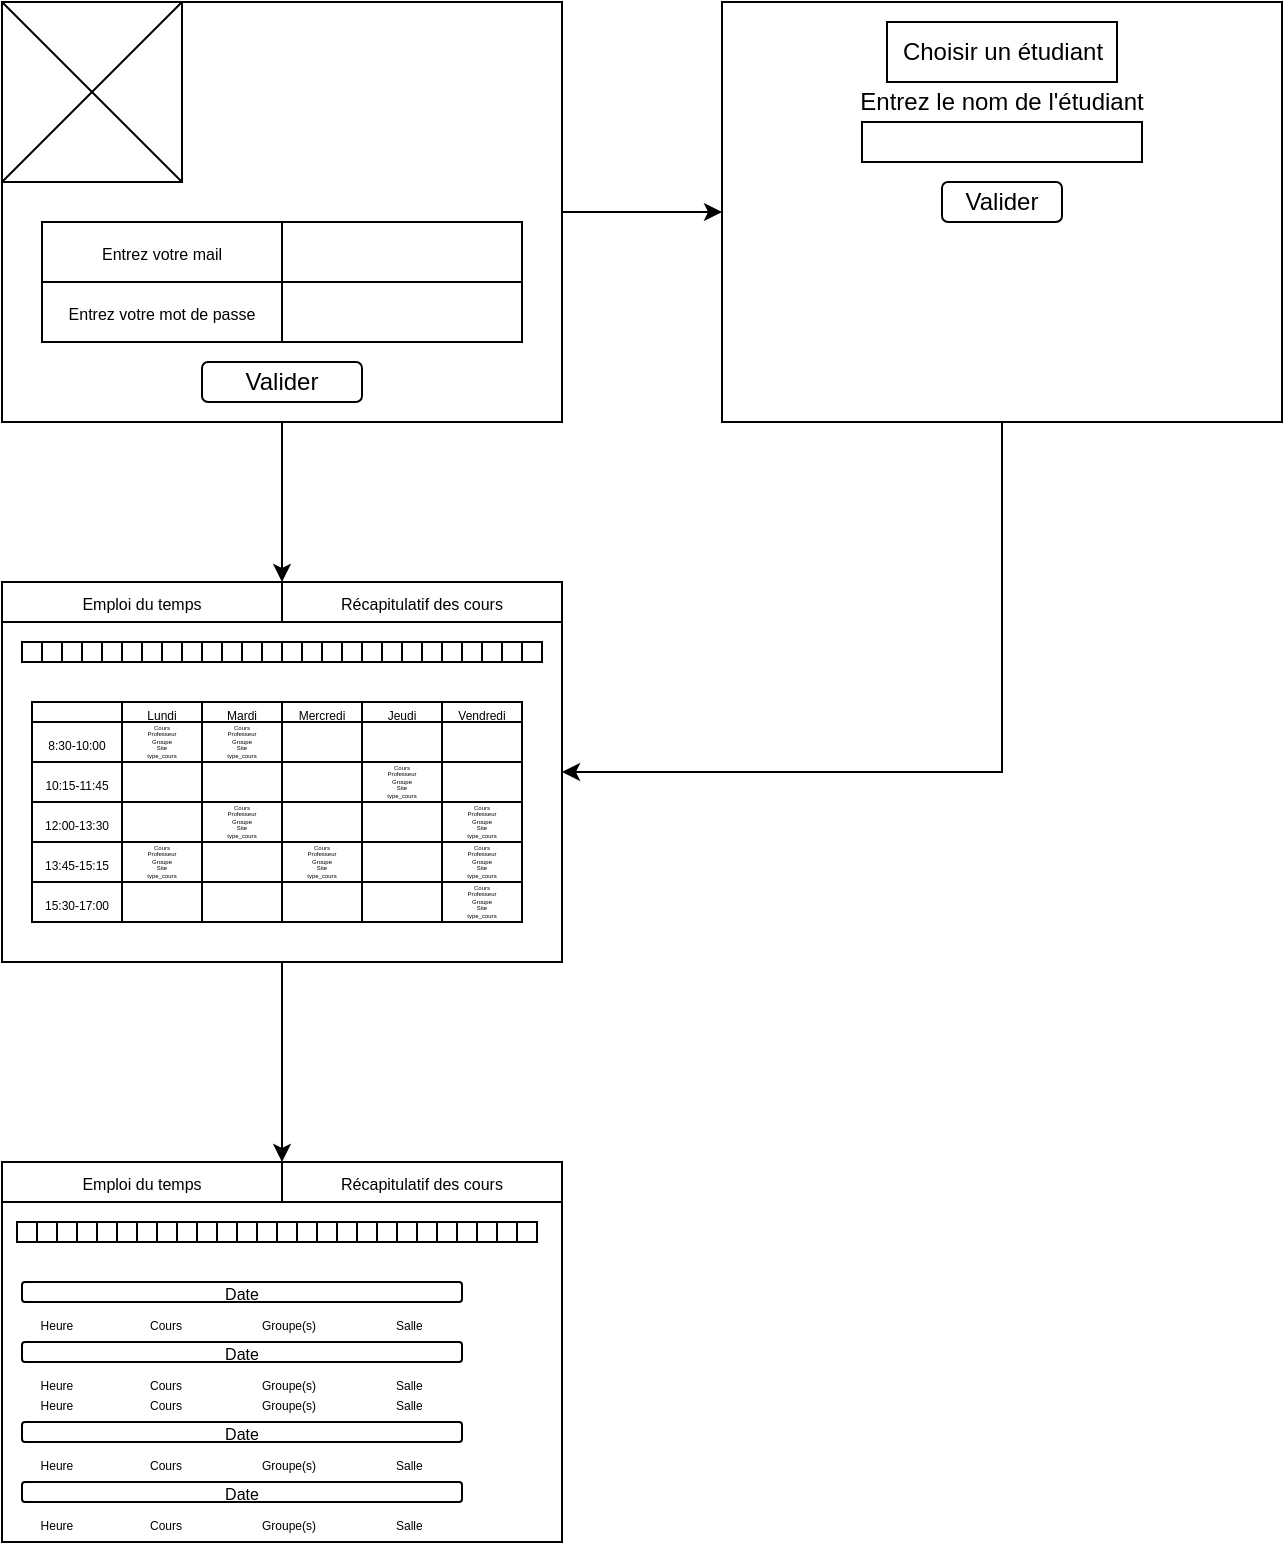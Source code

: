 <mxfile version="13.1.14" type="github">
  <diagram id="NadBYorUnw0uhQrt5Yt0" name="Page-1">
    <mxGraphModel dx="1209" dy="743" grid="1" gridSize="10" guides="1" tooltips="1" connect="1" arrows="1" fold="1" page="1" pageScale="1" pageWidth="827" pageHeight="1169" math="0" shadow="0">
      <root>
        <mxCell id="0" />
        <mxCell id="1" parent="0" />
        <mxCell id="eQ1a93mBQXryfqyJadW8-94" style="edgeStyle=orthogonalEdgeStyle;rounded=0;orthogonalLoop=1;jettySize=auto;html=1;exitX=0.5;exitY=1;exitDx=0;exitDy=0;entryX=1;entryY=0;entryDx=0;entryDy=0;" edge="1" parent="1" source="eQ1a93mBQXryfqyJadW8-10" target="eQ1a93mBQXryfqyJadW8-13">
          <mxGeometry relative="1" as="geometry" />
        </mxCell>
        <mxCell id="eQ1a93mBQXryfqyJadW8-101" style="edgeStyle=orthogonalEdgeStyle;rounded=0;orthogonalLoop=1;jettySize=auto;html=1;exitX=1;exitY=0.5;exitDx=0;exitDy=0;entryX=0;entryY=0.5;entryDx=0;entryDy=0;" edge="1" parent="1" source="eQ1a93mBQXryfqyJadW8-10" target="eQ1a93mBQXryfqyJadW8-95">
          <mxGeometry relative="1" as="geometry" />
        </mxCell>
        <mxCell id="eQ1a93mBQXryfqyJadW8-10" value="" style="rounded=0;whiteSpace=wrap;html=1;" vertex="1" parent="1">
          <mxGeometry x="220" y="110" width="280" height="210" as="geometry" />
        </mxCell>
        <mxCell id="eQ1a93mBQXryfqyJadW8-2" value="" style="whiteSpace=wrap;html=1;aspect=fixed;" vertex="1" parent="1">
          <mxGeometry x="220" y="110" width="90" height="90" as="geometry" />
        </mxCell>
        <mxCell id="eQ1a93mBQXryfqyJadW8-3" value="" style="endArrow=none;html=1;entryX=1;entryY=0;entryDx=0;entryDy=0;exitX=0;exitY=1;exitDx=0;exitDy=0;" edge="1" parent="1" source="eQ1a93mBQXryfqyJadW8-2" target="eQ1a93mBQXryfqyJadW8-2">
          <mxGeometry width="50" height="50" relative="1" as="geometry">
            <mxPoint x="220" y="160" as="sourcePoint" />
            <mxPoint x="270" y="110" as="targetPoint" />
          </mxGeometry>
        </mxCell>
        <mxCell id="eQ1a93mBQXryfqyJadW8-4" value="" style="endArrow=none;html=1;exitX=0;exitY=0;exitDx=0;exitDy=0;entryX=1;entryY=1;entryDx=0;entryDy=0;" edge="1" parent="1" source="eQ1a93mBQXryfqyJadW8-2" target="eQ1a93mBQXryfqyJadW8-2">
          <mxGeometry width="50" height="50" relative="1" as="geometry">
            <mxPoint x="180" y="150" as="sourcePoint" />
            <mxPoint x="280" y="120" as="targetPoint" />
          </mxGeometry>
        </mxCell>
        <mxCell id="eQ1a93mBQXryfqyJadW8-6" value="&lt;font style=&quot;font-size: 8px&quot;&gt;Entrez votre mail&lt;/font&gt;" style="rounded=0;whiteSpace=wrap;html=1;" vertex="1" parent="1">
          <mxGeometry x="240" y="220" width="120" height="30" as="geometry" />
        </mxCell>
        <mxCell id="eQ1a93mBQXryfqyJadW8-7" value="&lt;font style=&quot;font-size: 8px&quot;&gt;Entrez votre mot de passe&lt;/font&gt;" style="rounded=0;whiteSpace=wrap;html=1;" vertex="1" parent="1">
          <mxGeometry x="240" y="250" width="120" height="30" as="geometry" />
        </mxCell>
        <mxCell id="eQ1a93mBQXryfqyJadW8-8" value="" style="rounded=0;whiteSpace=wrap;html=1;" vertex="1" parent="1">
          <mxGeometry x="360" y="250" width="120" height="30" as="geometry" />
        </mxCell>
        <mxCell id="eQ1a93mBQXryfqyJadW8-9" value="" style="rounded=0;whiteSpace=wrap;html=1;" vertex="1" parent="1">
          <mxGeometry x="360" y="220" width="120" height="30" as="geometry" />
        </mxCell>
        <mxCell id="eQ1a93mBQXryfqyJadW8-11" value="Valider" style="rounded=1;whiteSpace=wrap;html=1;" vertex="1" parent="1">
          <mxGeometry x="320" y="290" width="80" height="20" as="geometry" />
        </mxCell>
        <mxCell id="eQ1a93mBQXryfqyJadW8-103" style="edgeStyle=orthogonalEdgeStyle;rounded=0;orthogonalLoop=1;jettySize=auto;html=1;exitX=0.5;exitY=1;exitDx=0;exitDy=0;entryX=0.5;entryY=0;entryDx=0;entryDy=0;" edge="1" parent="1" source="eQ1a93mBQXryfqyJadW8-12" target="eQ1a93mBQXryfqyJadW8-102">
          <mxGeometry relative="1" as="geometry" />
        </mxCell>
        <mxCell id="eQ1a93mBQXryfqyJadW8-12" value="" style="rounded=0;whiteSpace=wrap;html=1;" vertex="1" parent="1">
          <mxGeometry x="220" y="400" width="280" height="190" as="geometry" />
        </mxCell>
        <mxCell id="eQ1a93mBQXryfqyJadW8-13" value="&lt;font style=&quot;font-size: 8px&quot;&gt;Emploi du temps&lt;/font&gt;" style="rounded=0;whiteSpace=wrap;html=1;" vertex="1" parent="1">
          <mxGeometry x="220" y="400" width="140" height="20" as="geometry" />
        </mxCell>
        <mxCell id="eQ1a93mBQXryfqyJadW8-14" value="&lt;font style=&quot;font-size: 8px&quot;&gt;Récapitulatif des cours&lt;/font&gt;" style="rounded=0;whiteSpace=wrap;html=1;" vertex="1" parent="1">
          <mxGeometry x="360" y="400" width="140" height="20" as="geometry" />
        </mxCell>
        <mxCell id="eQ1a93mBQXryfqyJadW8-15" value="" style="rounded=0;whiteSpace=wrap;html=1;" vertex="1" parent="1">
          <mxGeometry x="230" y="430" width="10" height="10" as="geometry" />
        </mxCell>
        <mxCell id="eQ1a93mBQXryfqyJadW8-16" value="" style="rounded=0;whiteSpace=wrap;html=1;" vertex="1" parent="1">
          <mxGeometry x="240" y="430" width="10" height="10" as="geometry" />
        </mxCell>
        <mxCell id="eQ1a93mBQXryfqyJadW8-17" value="" style="rounded=0;whiteSpace=wrap;html=1;" vertex="1" parent="1">
          <mxGeometry x="260" y="430" width="10" height="10" as="geometry" />
        </mxCell>
        <mxCell id="eQ1a93mBQXryfqyJadW8-18" value="" style="rounded=0;whiteSpace=wrap;html=1;" vertex="1" parent="1">
          <mxGeometry x="270" y="430" width="10" height="10" as="geometry" />
        </mxCell>
        <mxCell id="eQ1a93mBQXryfqyJadW8-19" value="" style="rounded=0;whiteSpace=wrap;html=1;" vertex="1" parent="1">
          <mxGeometry x="280" y="430" width="10" height="10" as="geometry" />
        </mxCell>
        <mxCell id="eQ1a93mBQXryfqyJadW8-20" value="" style="rounded=0;whiteSpace=wrap;html=1;" vertex="1" parent="1">
          <mxGeometry x="290" y="430" width="10" height="10" as="geometry" />
        </mxCell>
        <mxCell id="eQ1a93mBQXryfqyJadW8-21" value="" style="rounded=0;whiteSpace=wrap;html=1;" vertex="1" parent="1">
          <mxGeometry x="300" y="430" width="10" height="10" as="geometry" />
        </mxCell>
        <mxCell id="eQ1a93mBQXryfqyJadW8-22" value="" style="rounded=0;whiteSpace=wrap;html=1;" vertex="1" parent="1">
          <mxGeometry x="310" y="430" width="10" height="10" as="geometry" />
        </mxCell>
        <mxCell id="eQ1a93mBQXryfqyJadW8-23" value="" style="rounded=0;whiteSpace=wrap;html=1;" vertex="1" parent="1">
          <mxGeometry x="320" y="430" width="10" height="10" as="geometry" />
        </mxCell>
        <mxCell id="eQ1a93mBQXryfqyJadW8-24" value="" style="rounded=0;whiteSpace=wrap;html=1;" vertex="1" parent="1">
          <mxGeometry x="330" y="430" width="10" height="10" as="geometry" />
        </mxCell>
        <mxCell id="eQ1a93mBQXryfqyJadW8-25" value="" style="rounded=0;whiteSpace=wrap;html=1;" vertex="1" parent="1">
          <mxGeometry x="340" y="430" width="10" height="10" as="geometry" />
        </mxCell>
        <mxCell id="eQ1a93mBQXryfqyJadW8-26" value="" style="rounded=0;whiteSpace=wrap;html=1;" vertex="1" parent="1">
          <mxGeometry x="250" y="430" width="10" height="10" as="geometry" />
        </mxCell>
        <mxCell id="eQ1a93mBQXryfqyJadW8-29" value="" style="rounded=0;whiteSpace=wrap;html=1;" vertex="1" parent="1">
          <mxGeometry x="350" y="430" width="10" height="10" as="geometry" />
        </mxCell>
        <mxCell id="eQ1a93mBQXryfqyJadW8-30" value="" style="rounded=0;whiteSpace=wrap;html=1;" vertex="1" parent="1">
          <mxGeometry x="360" y="430" width="10" height="10" as="geometry" />
        </mxCell>
        <mxCell id="eQ1a93mBQXryfqyJadW8-31" value="" style="rounded=0;whiteSpace=wrap;html=1;" vertex="1" parent="1">
          <mxGeometry x="370" y="430" width="10" height="10" as="geometry" />
        </mxCell>
        <mxCell id="eQ1a93mBQXryfqyJadW8-32" value="" style="rounded=0;whiteSpace=wrap;html=1;" vertex="1" parent="1">
          <mxGeometry x="380" y="430" width="10" height="10" as="geometry" />
        </mxCell>
        <mxCell id="eQ1a93mBQXryfqyJadW8-33" value="" style="rounded=0;whiteSpace=wrap;html=1;" vertex="1" parent="1">
          <mxGeometry x="390" y="430" width="10" height="10" as="geometry" />
        </mxCell>
        <mxCell id="eQ1a93mBQXryfqyJadW8-34" value="" style="rounded=0;whiteSpace=wrap;html=1;" vertex="1" parent="1">
          <mxGeometry x="400" y="430" width="10" height="10" as="geometry" />
        </mxCell>
        <mxCell id="eQ1a93mBQXryfqyJadW8-35" value="" style="rounded=0;whiteSpace=wrap;html=1;" vertex="1" parent="1">
          <mxGeometry x="410" y="430" width="10" height="10" as="geometry" />
        </mxCell>
        <mxCell id="eQ1a93mBQXryfqyJadW8-36" value="" style="rounded=0;whiteSpace=wrap;html=1;" vertex="1" parent="1">
          <mxGeometry x="420" y="430" width="10" height="10" as="geometry" />
        </mxCell>
        <mxCell id="eQ1a93mBQXryfqyJadW8-37" value="" style="rounded=0;whiteSpace=wrap;html=1;" vertex="1" parent="1">
          <mxGeometry x="430" y="430" width="10" height="10" as="geometry" />
        </mxCell>
        <mxCell id="eQ1a93mBQXryfqyJadW8-39" value="" style="rounded=0;whiteSpace=wrap;html=1;" vertex="1" parent="1">
          <mxGeometry x="440" y="430" width="10" height="10" as="geometry" />
        </mxCell>
        <mxCell id="eQ1a93mBQXryfqyJadW8-40" value="" style="rounded=0;whiteSpace=wrap;html=1;" vertex="1" parent="1">
          <mxGeometry x="450" y="430" width="10" height="10" as="geometry" />
        </mxCell>
        <mxCell id="eQ1a93mBQXryfqyJadW8-41" value="" style="rounded=0;whiteSpace=wrap;html=1;" vertex="1" parent="1">
          <mxGeometry x="460" y="430" width="10" height="10" as="geometry" />
        </mxCell>
        <mxCell id="eQ1a93mBQXryfqyJadW8-42" value="" style="rounded=0;whiteSpace=wrap;html=1;" vertex="1" parent="1">
          <mxGeometry x="470" y="430" width="10" height="10" as="geometry" />
        </mxCell>
        <mxCell id="eQ1a93mBQXryfqyJadW8-43" value="" style="rounded=0;whiteSpace=wrap;html=1;" vertex="1" parent="1">
          <mxGeometry x="480" y="430" width="10" height="10" as="geometry" />
        </mxCell>
        <mxCell id="eQ1a93mBQXryfqyJadW8-44" value="" style="rounded=0;whiteSpace=wrap;html=1;" vertex="1" parent="1">
          <mxGeometry x="235" y="460" width="245" height="110" as="geometry" />
        </mxCell>
        <mxCell id="eQ1a93mBQXryfqyJadW8-45" value="&lt;font style=&quot;font-size: 6px&quot;&gt;Lundi&lt;/font&gt;" style="rounded=0;whiteSpace=wrap;html=1;" vertex="1" parent="1">
          <mxGeometry x="280" y="460" width="40" height="10" as="geometry" />
        </mxCell>
        <mxCell id="eQ1a93mBQXryfqyJadW8-48" value="&lt;font style=&quot;font-size: 6px&quot;&gt;Mardi&lt;/font&gt;" style="rounded=0;whiteSpace=wrap;html=1;" vertex="1" parent="1">
          <mxGeometry x="320" y="460" width="40" height="10" as="geometry" />
        </mxCell>
        <mxCell id="eQ1a93mBQXryfqyJadW8-49" value="&lt;font style=&quot;font-size: 6px&quot;&gt;Mercredi&lt;/font&gt;" style="rounded=0;whiteSpace=wrap;html=1;" vertex="1" parent="1">
          <mxGeometry x="360" y="460" width="40" height="10" as="geometry" />
        </mxCell>
        <mxCell id="eQ1a93mBQXryfqyJadW8-50" value="&lt;font style=&quot;font-size: 6px&quot;&gt;Jeudi&lt;/font&gt;" style="rounded=0;whiteSpace=wrap;html=1;" vertex="1" parent="1">
          <mxGeometry x="400" y="460" width="40" height="10" as="geometry" />
        </mxCell>
        <mxCell id="eQ1a93mBQXryfqyJadW8-51" value="&lt;font style=&quot;font-size: 6px&quot;&gt;Vendredi&lt;/font&gt;" style="rounded=0;whiteSpace=wrap;html=1;" vertex="1" parent="1">
          <mxGeometry x="440" y="460" width="40" height="10" as="geometry" />
        </mxCell>
        <mxCell id="eQ1a93mBQXryfqyJadW8-53" value="&lt;font style=&quot;font-size: 6px&quot;&gt;8:30-10:00&lt;/font&gt;" style="rounded=0;whiteSpace=wrap;html=1;" vertex="1" parent="1">
          <mxGeometry x="235" y="470" width="45" height="20" as="geometry" />
        </mxCell>
        <mxCell id="eQ1a93mBQXryfqyJadW8-54" value="&lt;font style=&quot;font-size: 6px&quot;&gt;10:15-11:45&lt;/font&gt;" style="rounded=0;whiteSpace=wrap;html=1;" vertex="1" parent="1">
          <mxGeometry x="235" y="490" width="45" height="20" as="geometry" />
        </mxCell>
        <mxCell id="eQ1a93mBQXryfqyJadW8-55" value="&lt;font style=&quot;font-size: 6px&quot;&gt;12:00-13:30&lt;/font&gt;" style="rounded=0;whiteSpace=wrap;html=1;" vertex="1" parent="1">
          <mxGeometry x="235" y="510" width="45" height="20" as="geometry" />
        </mxCell>
        <mxCell id="eQ1a93mBQXryfqyJadW8-56" value="&lt;font style=&quot;font-size: 6px&quot;&gt;13:45-15:15&lt;/font&gt;" style="rounded=0;whiteSpace=wrap;html=1;" vertex="1" parent="1">
          <mxGeometry x="235" y="530" width="45" height="20" as="geometry" />
        </mxCell>
        <mxCell id="eQ1a93mBQXryfqyJadW8-57" value="&lt;font style=&quot;font-size: 6px&quot;&gt;15:30-17:00&lt;/font&gt;" style="rounded=0;whiteSpace=wrap;html=1;" vertex="1" parent="1">
          <mxGeometry x="235" y="550" width="45" height="20" as="geometry" />
        </mxCell>
        <mxCell id="eQ1a93mBQXryfqyJadW8-59" value="&lt;font&gt;&lt;font style=&quot;font-size: 3px&quot;&gt;&lt;font&gt;Cours&lt;br&gt;Professeur&lt;br&gt;&lt;/font&gt;Groupe&lt;br&gt;Site&lt;br&gt;type_cours&lt;/font&gt;&lt;br&gt;&lt;/font&gt;" style="rounded=0;whiteSpace=wrap;html=1;fontSize=3;" vertex="1" parent="1">
          <mxGeometry x="280" y="470" width="40" height="20" as="geometry" />
        </mxCell>
        <mxCell id="eQ1a93mBQXryfqyJadW8-61" value="" style="rounded=0;whiteSpace=wrap;html=1;" vertex="1" parent="1">
          <mxGeometry x="280" y="490" width="40" height="20" as="geometry" />
        </mxCell>
        <mxCell id="eQ1a93mBQXryfqyJadW8-62" value="" style="rounded=0;whiteSpace=wrap;html=1;" vertex="1" parent="1">
          <mxGeometry x="320" y="490" width="40" height="20" as="geometry" />
        </mxCell>
        <mxCell id="eQ1a93mBQXryfqyJadW8-64" value="" style="rounded=0;whiteSpace=wrap;html=1;" vertex="1" parent="1">
          <mxGeometry x="280" y="510" width="40" height="20" as="geometry" />
        </mxCell>
        <mxCell id="eQ1a93mBQXryfqyJadW8-66" value="" style="rounded=0;whiteSpace=wrap;html=1;" vertex="1" parent="1">
          <mxGeometry x="320" y="530" width="40" height="20" as="geometry" />
        </mxCell>
        <mxCell id="eQ1a93mBQXryfqyJadW8-67" value="" style="rounded=0;whiteSpace=wrap;html=1;" vertex="1" parent="1">
          <mxGeometry x="280" y="550" width="40" height="20" as="geometry" />
        </mxCell>
        <mxCell id="eQ1a93mBQXryfqyJadW8-68" value="" style="rounded=0;whiteSpace=wrap;html=1;" vertex="1" parent="1">
          <mxGeometry x="320" y="550" width="40" height="20" as="geometry" />
        </mxCell>
        <mxCell id="eQ1a93mBQXryfqyJadW8-69" value="" style="rounded=0;whiteSpace=wrap;html=1;" vertex="1" parent="1">
          <mxGeometry x="360" y="470" width="40" height="20" as="geometry" />
        </mxCell>
        <mxCell id="eQ1a93mBQXryfqyJadW8-70" value="" style="rounded=0;whiteSpace=wrap;html=1;" vertex="1" parent="1">
          <mxGeometry x="360" y="490" width="40" height="20" as="geometry" />
        </mxCell>
        <mxCell id="eQ1a93mBQXryfqyJadW8-71" value="" style="rounded=0;whiteSpace=wrap;html=1;" vertex="1" parent="1">
          <mxGeometry x="360" y="510" width="40" height="20" as="geometry" />
        </mxCell>
        <mxCell id="eQ1a93mBQXryfqyJadW8-72" value="" style="rounded=0;whiteSpace=wrap;html=1;" vertex="1" parent="1">
          <mxGeometry x="360" y="550" width="40" height="20" as="geometry" />
        </mxCell>
        <mxCell id="eQ1a93mBQXryfqyJadW8-74" value="" style="rounded=0;whiteSpace=wrap;html=1;" vertex="1" parent="1">
          <mxGeometry x="400" y="530" width="40" height="20" as="geometry" />
        </mxCell>
        <mxCell id="eQ1a93mBQXryfqyJadW8-75" value="" style="rounded=0;whiteSpace=wrap;html=1;" vertex="1" parent="1">
          <mxGeometry x="400" y="550" width="40" height="20" as="geometry" />
        </mxCell>
        <mxCell id="eQ1a93mBQXryfqyJadW8-78" value="" style="rounded=0;whiteSpace=wrap;html=1;" vertex="1" parent="1">
          <mxGeometry x="400" y="470" width="40" height="20" as="geometry" />
        </mxCell>
        <mxCell id="eQ1a93mBQXryfqyJadW8-80" value="" style="rounded=0;whiteSpace=wrap;html=1;" vertex="1" parent="1">
          <mxGeometry x="440" y="470" width="40" height="20" as="geometry" />
        </mxCell>
        <mxCell id="eQ1a93mBQXryfqyJadW8-81" value="" style="rounded=0;whiteSpace=wrap;html=1;" vertex="1" parent="1">
          <mxGeometry x="440" y="490" width="40" height="20" as="geometry" />
        </mxCell>
        <mxCell id="eQ1a93mBQXryfqyJadW8-83" value="" style="rounded=0;whiteSpace=wrap;html=1;" vertex="1" parent="1">
          <mxGeometry x="400" y="510" width="40" height="20" as="geometry" />
        </mxCell>
        <mxCell id="eQ1a93mBQXryfqyJadW8-84" value="&lt;font&gt;&lt;font style=&quot;font-size: 3px&quot;&gt;&lt;font&gt;Cours&lt;br&gt;Professeur&lt;br&gt;&lt;/font&gt;Groupe&lt;br&gt;Site&lt;br&gt;type_cours&lt;/font&gt;&lt;br&gt;&lt;/font&gt;" style="rounded=0;whiteSpace=wrap;html=1;fontSize=3;" vertex="1" parent="1">
          <mxGeometry x="320" y="470" width="40" height="20" as="geometry" />
        </mxCell>
        <mxCell id="eQ1a93mBQXryfqyJadW8-85" value="&lt;font&gt;&lt;font style=&quot;font-size: 3px&quot;&gt;&lt;font&gt;Cours&lt;br&gt;Professeur&lt;br&gt;&lt;/font&gt;Groupe&lt;br&gt;Site&lt;br&gt;type_cours&lt;/font&gt;&lt;br&gt;&lt;/font&gt;" style="rounded=0;whiteSpace=wrap;html=1;fontSize=3;" vertex="1" parent="1">
          <mxGeometry x="320" y="510" width="40" height="20" as="geometry" />
        </mxCell>
        <mxCell id="eQ1a93mBQXryfqyJadW8-86" value="&lt;font&gt;&lt;font style=&quot;font-size: 3px&quot;&gt;&lt;font&gt;Cours&lt;br&gt;Professeur&lt;br&gt;&lt;/font&gt;Groupe&lt;br&gt;Site&lt;br&gt;type_cours&lt;/font&gt;&lt;br&gt;&lt;/font&gt;" style="rounded=0;whiteSpace=wrap;html=1;fontSize=3;" vertex="1" parent="1">
          <mxGeometry x="280" y="530" width="40" height="20" as="geometry" />
        </mxCell>
        <mxCell id="eQ1a93mBQXryfqyJadW8-87" value="&lt;font&gt;&lt;font style=&quot;font-size: 3px&quot;&gt;&lt;font&gt;Cours&lt;br&gt;Professeur&lt;br&gt;&lt;/font&gt;Groupe&lt;br&gt;Site&lt;br&gt;type_cours&lt;/font&gt;&lt;br&gt;&lt;/font&gt;" style="rounded=0;whiteSpace=wrap;html=1;fontSize=3;" vertex="1" parent="1">
          <mxGeometry x="360" y="530" width="40" height="20" as="geometry" />
        </mxCell>
        <mxCell id="eQ1a93mBQXryfqyJadW8-88" value="&lt;font&gt;&lt;font style=&quot;font-size: 3px&quot;&gt;&lt;font&gt;Cours&lt;br&gt;Professeur&lt;br&gt;&lt;/font&gt;Groupe&lt;br&gt;Site&lt;br&gt;type_cours&lt;/font&gt;&lt;br&gt;&lt;/font&gt;" style="rounded=0;whiteSpace=wrap;html=1;fontSize=3;" vertex="1" parent="1">
          <mxGeometry x="400" y="490" width="40" height="20" as="geometry" />
        </mxCell>
        <mxCell id="eQ1a93mBQXryfqyJadW8-89" value="&lt;font&gt;&lt;font style=&quot;font-size: 3px&quot;&gt;&lt;font&gt;Cours&lt;br&gt;Professeur&lt;br&gt;&lt;/font&gt;Groupe&lt;br&gt;Site&lt;br&gt;type_cours&lt;/font&gt;&lt;br&gt;&lt;/font&gt;" style="rounded=0;whiteSpace=wrap;html=1;fontSize=3;" vertex="1" parent="1">
          <mxGeometry x="440" y="530" width="40" height="20" as="geometry" />
        </mxCell>
        <mxCell id="eQ1a93mBQXryfqyJadW8-90" value="&lt;font&gt;&lt;font style=&quot;font-size: 3px&quot;&gt;&lt;font&gt;Cours&lt;br&gt;Professeur&lt;br&gt;&lt;/font&gt;Groupe&lt;br&gt;Site&lt;br&gt;type_cours&lt;/font&gt;&lt;br&gt;&lt;/font&gt;" style="rounded=0;whiteSpace=wrap;html=1;fontSize=3;" vertex="1" parent="1">
          <mxGeometry x="440" y="510" width="40" height="20" as="geometry" />
        </mxCell>
        <mxCell id="eQ1a93mBQXryfqyJadW8-91" value="&lt;font&gt;&lt;font style=&quot;font-size: 3px&quot;&gt;&lt;font&gt;Cours&lt;br&gt;Professeur&lt;br&gt;&lt;/font&gt;Groupe&lt;br&gt;Site&lt;br&gt;type_cours&lt;/font&gt;&lt;br&gt;&lt;/font&gt;" style="rounded=0;whiteSpace=wrap;html=1;fontSize=3;" vertex="1" parent="1">
          <mxGeometry x="440" y="550" width="40" height="20" as="geometry" />
        </mxCell>
        <mxCell id="eQ1a93mBQXryfqyJadW8-144" style="edgeStyle=orthogonalEdgeStyle;rounded=0;orthogonalLoop=1;jettySize=auto;html=1;entryX=1;entryY=0.5;entryDx=0;entryDy=0;exitX=0.5;exitY=1;exitDx=0;exitDy=0;" edge="1" parent="1" source="eQ1a93mBQXryfqyJadW8-95" target="eQ1a93mBQXryfqyJadW8-12">
          <mxGeometry relative="1" as="geometry" />
        </mxCell>
        <mxCell id="eQ1a93mBQXryfqyJadW8-95" value="" style="rounded=0;whiteSpace=wrap;html=1;" vertex="1" parent="1">
          <mxGeometry x="580" y="110" width="280" height="210" as="geometry" />
        </mxCell>
        <mxCell id="eQ1a93mBQXryfqyJadW8-96" value="Choisir un étudiant" style="rounded=0;whiteSpace=wrap;html=1;" vertex="1" parent="1">
          <mxGeometry x="662.5" y="120" width="115" height="30" as="geometry" />
        </mxCell>
        <mxCell id="eQ1a93mBQXryfqyJadW8-98" value="" style="rounded=0;whiteSpace=wrap;html=1;" vertex="1" parent="1">
          <mxGeometry x="650" y="170" width="140" height="20" as="geometry" />
        </mxCell>
        <mxCell id="eQ1a93mBQXryfqyJadW8-99" value="Entrez le nom de l&#39;étudiant" style="text;html=1;strokeColor=none;fillColor=none;align=center;verticalAlign=middle;whiteSpace=wrap;rounded=0;" vertex="1" parent="1">
          <mxGeometry x="635" y="150" width="170" height="20" as="geometry" />
        </mxCell>
        <mxCell id="eQ1a93mBQXryfqyJadW8-100" value="Valider" style="rounded=1;whiteSpace=wrap;html=1;" vertex="1" parent="1">
          <mxGeometry x="690" y="200" width="60" height="20" as="geometry" />
        </mxCell>
        <mxCell id="eQ1a93mBQXryfqyJadW8-102" value="" style="rounded=0;whiteSpace=wrap;html=1;" vertex="1" parent="1">
          <mxGeometry x="220" y="690" width="280" height="190" as="geometry" />
        </mxCell>
        <mxCell id="eQ1a93mBQXryfqyJadW8-104" value="&lt;font style=&quot;font-size: 8px&quot;&gt;Emploi du temps&lt;/font&gt;" style="rounded=0;whiteSpace=wrap;html=1;" vertex="1" parent="1">
          <mxGeometry x="220" y="690" width="140" height="20" as="geometry" />
        </mxCell>
        <mxCell id="eQ1a93mBQXryfqyJadW8-106" value="&lt;font style=&quot;font-size: 8px&quot;&gt;Récapitulatif des cours&lt;/font&gt;" style="rounded=0;whiteSpace=wrap;html=1;" vertex="1" parent="1">
          <mxGeometry x="360" y="690" width="140" height="20" as="geometry" />
        </mxCell>
        <mxCell id="eQ1a93mBQXryfqyJadW8-107" value="" style="rounded=0;whiteSpace=wrap;html=1;" vertex="1" parent="1">
          <mxGeometry x="227.5" y="720" width="10" height="10" as="geometry" />
        </mxCell>
        <mxCell id="eQ1a93mBQXryfqyJadW8-108" value="" style="rounded=0;whiteSpace=wrap;html=1;" vertex="1" parent="1">
          <mxGeometry x="237.5" y="720" width="10" height="10" as="geometry" />
        </mxCell>
        <mxCell id="eQ1a93mBQXryfqyJadW8-109" value="" style="rounded=0;whiteSpace=wrap;html=1;" vertex="1" parent="1">
          <mxGeometry x="257.5" y="720" width="10" height="10" as="geometry" />
        </mxCell>
        <mxCell id="eQ1a93mBQXryfqyJadW8-110" value="" style="rounded=0;whiteSpace=wrap;html=1;" vertex="1" parent="1">
          <mxGeometry x="267.5" y="720" width="10" height="10" as="geometry" />
        </mxCell>
        <mxCell id="eQ1a93mBQXryfqyJadW8-111" value="" style="rounded=0;whiteSpace=wrap;html=1;" vertex="1" parent="1">
          <mxGeometry x="277.5" y="720" width="10" height="10" as="geometry" />
        </mxCell>
        <mxCell id="eQ1a93mBQXryfqyJadW8-112" value="" style="rounded=0;whiteSpace=wrap;html=1;" vertex="1" parent="1">
          <mxGeometry x="287.5" y="720" width="10" height="10" as="geometry" />
        </mxCell>
        <mxCell id="eQ1a93mBQXryfqyJadW8-113" value="" style="rounded=0;whiteSpace=wrap;html=1;" vertex="1" parent="1">
          <mxGeometry x="297.5" y="720" width="10" height="10" as="geometry" />
        </mxCell>
        <mxCell id="eQ1a93mBQXryfqyJadW8-114" value="" style="rounded=0;whiteSpace=wrap;html=1;" vertex="1" parent="1">
          <mxGeometry x="307.5" y="720" width="10" height="10" as="geometry" />
        </mxCell>
        <mxCell id="eQ1a93mBQXryfqyJadW8-115" value="" style="rounded=0;whiteSpace=wrap;html=1;" vertex="1" parent="1">
          <mxGeometry x="317.5" y="720" width="10" height="10" as="geometry" />
        </mxCell>
        <mxCell id="eQ1a93mBQXryfqyJadW8-116" value="" style="rounded=0;whiteSpace=wrap;html=1;" vertex="1" parent="1">
          <mxGeometry x="327.5" y="720" width="10" height="10" as="geometry" />
        </mxCell>
        <mxCell id="eQ1a93mBQXryfqyJadW8-117" value="" style="rounded=0;whiteSpace=wrap;html=1;" vertex="1" parent="1">
          <mxGeometry x="337.5" y="720" width="10" height="10" as="geometry" />
        </mxCell>
        <mxCell id="eQ1a93mBQXryfqyJadW8-118" value="" style="rounded=0;whiteSpace=wrap;html=1;" vertex="1" parent="1">
          <mxGeometry x="247.5" y="720" width="10" height="10" as="geometry" />
        </mxCell>
        <mxCell id="eQ1a93mBQXryfqyJadW8-119" value="" style="rounded=0;whiteSpace=wrap;html=1;" vertex="1" parent="1">
          <mxGeometry x="347.5" y="720" width="10" height="10" as="geometry" />
        </mxCell>
        <mxCell id="eQ1a93mBQXryfqyJadW8-120" value="" style="rounded=0;whiteSpace=wrap;html=1;" vertex="1" parent="1">
          <mxGeometry x="357.5" y="720" width="10" height="10" as="geometry" />
        </mxCell>
        <mxCell id="eQ1a93mBQXryfqyJadW8-121" value="" style="rounded=0;whiteSpace=wrap;html=1;" vertex="1" parent="1">
          <mxGeometry x="367.5" y="720" width="10" height="10" as="geometry" />
        </mxCell>
        <mxCell id="eQ1a93mBQXryfqyJadW8-122" value="" style="rounded=0;whiteSpace=wrap;html=1;" vertex="1" parent="1">
          <mxGeometry x="377.5" y="720" width="10" height="10" as="geometry" />
        </mxCell>
        <mxCell id="eQ1a93mBQXryfqyJadW8-123" value="" style="rounded=0;whiteSpace=wrap;html=1;" vertex="1" parent="1">
          <mxGeometry x="387.5" y="720" width="10" height="10" as="geometry" />
        </mxCell>
        <mxCell id="eQ1a93mBQXryfqyJadW8-124" value="" style="rounded=0;whiteSpace=wrap;html=1;" vertex="1" parent="1">
          <mxGeometry x="397.5" y="720" width="10" height="10" as="geometry" />
        </mxCell>
        <mxCell id="eQ1a93mBQXryfqyJadW8-125" value="" style="rounded=0;whiteSpace=wrap;html=1;" vertex="1" parent="1">
          <mxGeometry x="407.5" y="720" width="10" height="10" as="geometry" />
        </mxCell>
        <mxCell id="eQ1a93mBQXryfqyJadW8-126" value="" style="rounded=0;whiteSpace=wrap;html=1;" vertex="1" parent="1">
          <mxGeometry x="417.5" y="720" width="10" height="10" as="geometry" />
        </mxCell>
        <mxCell id="eQ1a93mBQXryfqyJadW8-127" value="" style="rounded=0;whiteSpace=wrap;html=1;" vertex="1" parent="1">
          <mxGeometry x="427.5" y="720" width="10" height="10" as="geometry" />
        </mxCell>
        <mxCell id="eQ1a93mBQXryfqyJadW8-128" value="" style="rounded=0;whiteSpace=wrap;html=1;" vertex="1" parent="1">
          <mxGeometry x="437.5" y="720" width="10" height="10" as="geometry" />
        </mxCell>
        <mxCell id="eQ1a93mBQXryfqyJadW8-129" value="" style="rounded=0;whiteSpace=wrap;html=1;" vertex="1" parent="1">
          <mxGeometry x="447.5" y="720" width="10" height="10" as="geometry" />
        </mxCell>
        <mxCell id="eQ1a93mBQXryfqyJadW8-130" value="" style="rounded=0;whiteSpace=wrap;html=1;" vertex="1" parent="1">
          <mxGeometry x="457.5" y="720" width="10" height="10" as="geometry" />
        </mxCell>
        <mxCell id="eQ1a93mBQXryfqyJadW8-131" value="" style="rounded=0;whiteSpace=wrap;html=1;" vertex="1" parent="1">
          <mxGeometry x="467.5" y="720" width="10" height="10" as="geometry" />
        </mxCell>
        <mxCell id="eQ1a93mBQXryfqyJadW8-132" value="" style="rounded=0;whiteSpace=wrap;html=1;" vertex="1" parent="1">
          <mxGeometry x="477.5" y="720" width="10" height="10" as="geometry" />
        </mxCell>
        <mxCell id="eQ1a93mBQXryfqyJadW8-133" value="&lt;font style=&quot;font-size: 8px&quot;&gt;Date&lt;/font&gt;" style="rounded=1;whiteSpace=wrap;html=1;" vertex="1" parent="1">
          <mxGeometry x="230" y="750" width="220" height="10" as="geometry" />
        </mxCell>
        <mxCell id="eQ1a93mBQXryfqyJadW8-135" value="&lt;font style=&quot;font-size: 8px&quot;&gt;Date&lt;/font&gt;" style="rounded=1;whiteSpace=wrap;html=1;" vertex="1" parent="1">
          <mxGeometry x="230" y="780" width="220" height="10" as="geometry" />
        </mxCell>
        <mxCell id="eQ1a93mBQXryfqyJadW8-137" value="&lt;font style=&quot;font-size: 8px&quot;&gt;Date&lt;/font&gt;" style="rounded=1;whiteSpace=wrap;html=1;" vertex="1" parent="1">
          <mxGeometry x="230" y="820" width="220" height="10" as="geometry" />
        </mxCell>
        <mxCell id="eQ1a93mBQXryfqyJadW8-138" value="&lt;font style=&quot;font-size: 8px&quot;&gt;Date&lt;/font&gt;" style="rounded=1;whiteSpace=wrap;html=1;" vertex="1" parent="1">
          <mxGeometry x="230" y="850" width="220" height="10" as="geometry" />
        </mxCell>
        <mxCell id="eQ1a93mBQXryfqyJadW8-139" value="&lt;font style=&quot;font-size: 6px&quot;&gt;Heure &amp;nbsp; &amp;nbsp; &amp;nbsp; &amp;nbsp; &amp;nbsp; &amp;nbsp; &amp;nbsp; &amp;nbsp; &amp;nbsp; &amp;nbsp; &amp;nbsp; Cours &amp;nbsp; &amp;nbsp; &amp;nbsp; &amp;nbsp; &amp;nbsp; &amp;nbsp; &amp;nbsp; &amp;nbsp; &amp;nbsp; &amp;nbsp; &amp;nbsp; &amp;nbsp;Groupe(s) &amp;nbsp; &amp;nbsp; &amp;nbsp; &amp;nbsp; &amp;nbsp; &amp;nbsp; &amp;nbsp; &amp;nbsp; &amp;nbsp; &amp;nbsp; &amp;nbsp; &amp;nbsp;Salle &amp;nbsp;&lt;/font&gt;" style="text;html=1;strokeColor=none;fillColor=none;align=center;verticalAlign=middle;whiteSpace=wrap;rounded=0;" vertex="1" parent="1">
          <mxGeometry x="227.5" y="810" width="217" as="geometry" />
        </mxCell>
        <mxCell id="eQ1a93mBQXryfqyJadW8-140" value="&lt;font style=&quot;font-size: 6px&quot;&gt;Heure &amp;nbsp; &amp;nbsp; &amp;nbsp; &amp;nbsp; &amp;nbsp; &amp;nbsp; &amp;nbsp; &amp;nbsp; &amp;nbsp; &amp;nbsp; &amp;nbsp; Cours &amp;nbsp; &amp;nbsp; &amp;nbsp; &amp;nbsp; &amp;nbsp; &amp;nbsp; &amp;nbsp; &amp;nbsp; &amp;nbsp; &amp;nbsp; &amp;nbsp; &amp;nbsp;Groupe(s) &amp;nbsp; &amp;nbsp; &amp;nbsp; &amp;nbsp; &amp;nbsp; &amp;nbsp; &amp;nbsp; &amp;nbsp; &amp;nbsp; &amp;nbsp; &amp;nbsp; &amp;nbsp;Salle &amp;nbsp;&lt;/font&gt;" style="text;html=1;strokeColor=none;fillColor=none;align=center;verticalAlign=middle;whiteSpace=wrap;rounded=0;" vertex="1" parent="1">
          <mxGeometry x="227.5" y="840" width="217" as="geometry" />
        </mxCell>
        <mxCell id="eQ1a93mBQXryfqyJadW8-141" value="&lt;font style=&quot;font-size: 6px&quot;&gt;Heure &amp;nbsp; &amp;nbsp; &amp;nbsp; &amp;nbsp; &amp;nbsp; &amp;nbsp; &amp;nbsp; &amp;nbsp; &amp;nbsp; &amp;nbsp; &amp;nbsp; Cours &amp;nbsp; &amp;nbsp; &amp;nbsp; &amp;nbsp; &amp;nbsp; &amp;nbsp; &amp;nbsp; &amp;nbsp; &amp;nbsp; &amp;nbsp; &amp;nbsp; &amp;nbsp;Groupe(s) &amp;nbsp; &amp;nbsp; &amp;nbsp; &amp;nbsp; &amp;nbsp; &amp;nbsp; &amp;nbsp; &amp;nbsp; &amp;nbsp; &amp;nbsp; &amp;nbsp; &amp;nbsp;Salle &amp;nbsp;&lt;/font&gt;" style="text;html=1;strokeColor=none;fillColor=none;align=center;verticalAlign=middle;whiteSpace=wrap;rounded=0;" vertex="1" parent="1">
          <mxGeometry x="227.5" y="800" width="217" as="geometry" />
        </mxCell>
        <mxCell id="eQ1a93mBQXryfqyJadW8-142" value="&lt;font style=&quot;font-size: 6px&quot;&gt;Heure &amp;nbsp; &amp;nbsp; &amp;nbsp; &amp;nbsp; &amp;nbsp; &amp;nbsp; &amp;nbsp; &amp;nbsp; &amp;nbsp; &amp;nbsp; &amp;nbsp; Cours &amp;nbsp; &amp;nbsp; &amp;nbsp; &amp;nbsp; &amp;nbsp; &amp;nbsp; &amp;nbsp; &amp;nbsp; &amp;nbsp; &amp;nbsp; &amp;nbsp; &amp;nbsp;Groupe(s) &amp;nbsp; &amp;nbsp; &amp;nbsp; &amp;nbsp; &amp;nbsp; &amp;nbsp; &amp;nbsp; &amp;nbsp; &amp;nbsp; &amp;nbsp; &amp;nbsp; &amp;nbsp;Salle &amp;nbsp;&lt;/font&gt;" style="text;html=1;strokeColor=none;fillColor=none;align=center;verticalAlign=middle;whiteSpace=wrap;rounded=0;" vertex="1" parent="1">
          <mxGeometry x="227.5" y="770" width="217" as="geometry" />
        </mxCell>
        <mxCell id="eQ1a93mBQXryfqyJadW8-143" value="&lt;font style=&quot;font-size: 6px&quot;&gt;Heure &amp;nbsp; &amp;nbsp; &amp;nbsp; &amp;nbsp; &amp;nbsp; &amp;nbsp; &amp;nbsp; &amp;nbsp; &amp;nbsp; &amp;nbsp; &amp;nbsp; Cours &amp;nbsp; &amp;nbsp; &amp;nbsp; &amp;nbsp; &amp;nbsp; &amp;nbsp; &amp;nbsp; &amp;nbsp; &amp;nbsp; &amp;nbsp; &amp;nbsp; &amp;nbsp;Groupe(s) &amp;nbsp; &amp;nbsp; &amp;nbsp; &amp;nbsp; &amp;nbsp; &amp;nbsp; &amp;nbsp; &amp;nbsp; &amp;nbsp; &amp;nbsp; &amp;nbsp; &amp;nbsp;Salle &amp;nbsp;&lt;/font&gt;" style="text;html=1;strokeColor=none;fillColor=none;align=center;verticalAlign=middle;whiteSpace=wrap;rounded=0;" vertex="1" parent="1">
          <mxGeometry x="227.5" y="870" width="217" as="geometry" />
        </mxCell>
      </root>
    </mxGraphModel>
  </diagram>
</mxfile>
